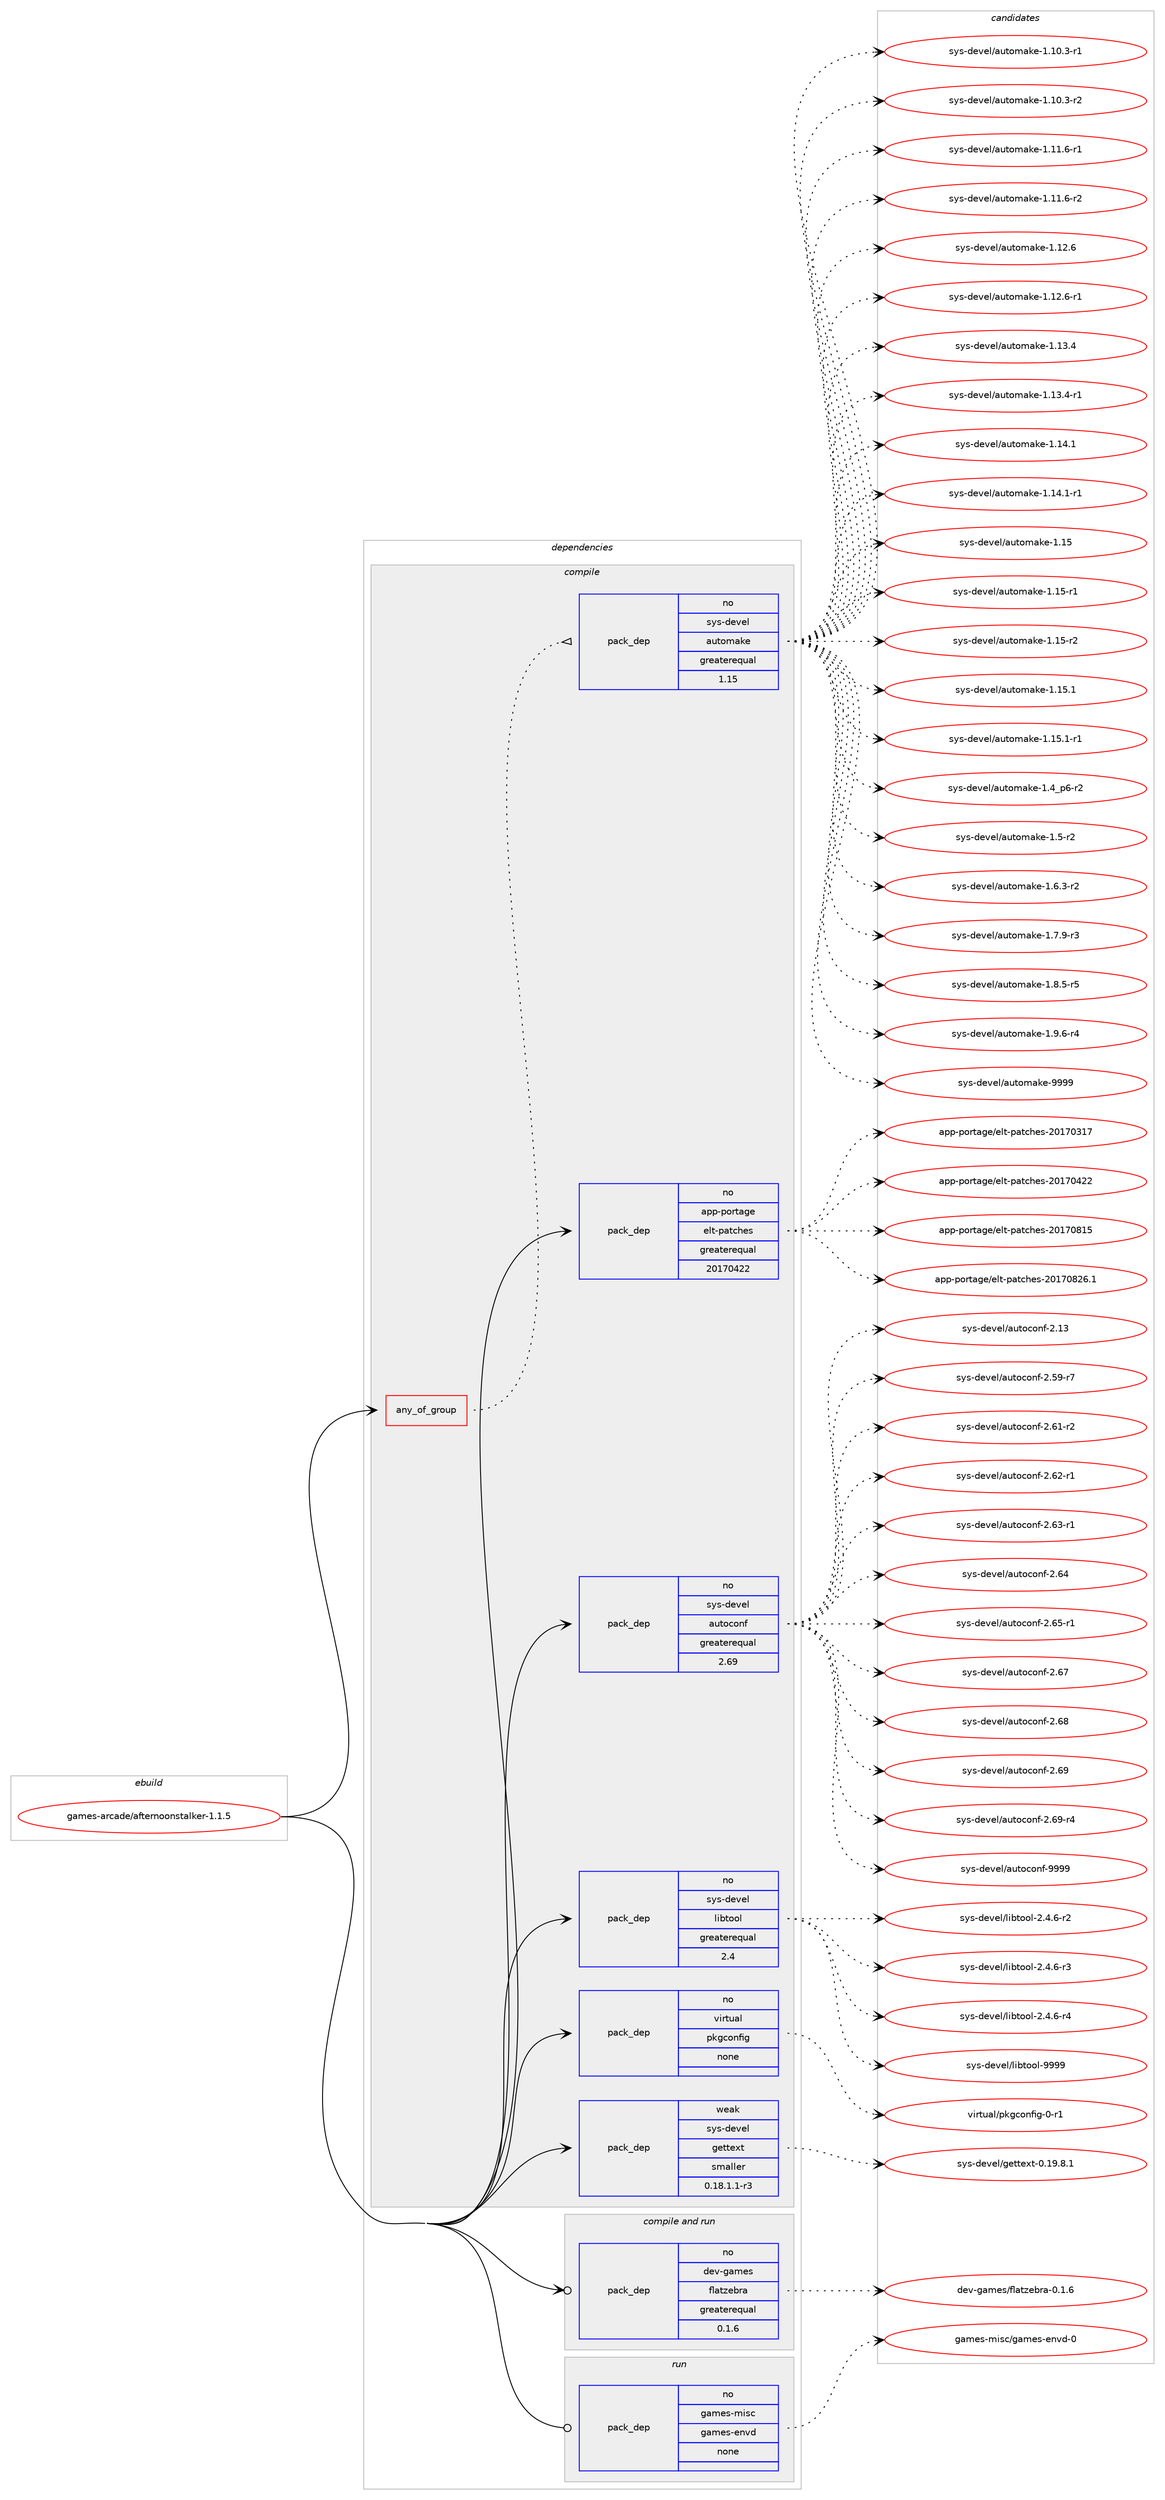 digraph prolog {

# *************
# Graph options
# *************

newrank=true;
concentrate=true;
compound=true;
graph [rankdir=LR,fontname=Helvetica,fontsize=10,ranksep=1.5];#, ranksep=2.5, nodesep=0.2];
edge  [arrowhead=vee];
node  [fontname=Helvetica,fontsize=10];

# **********
# The ebuild
# **********

subgraph cluster_leftcol {
color=gray;
rank=same;
label=<<i>ebuild</i>>;
id [label="games-arcade/afternoonstalker-1.1.5", color=red, width=4, href="../games-arcade/afternoonstalker-1.1.5.svg"];
}

# ****************
# The dependencies
# ****************

subgraph cluster_midcol {
color=gray;
label=<<i>dependencies</i>>;
subgraph cluster_compile {
fillcolor="#eeeeee";
style=filled;
label=<<i>compile</i>>;
subgraph any4333 {
dependency293686 [label=<<TABLE BORDER="0" CELLBORDER="1" CELLSPACING="0" CELLPADDING="4"><TR><TD CELLPADDING="10">any_of_group</TD></TR></TABLE>>, shape=none, color=red];subgraph pack209611 {
dependency293687 [label=<<TABLE BORDER="0" CELLBORDER="1" CELLSPACING="0" CELLPADDING="4" WIDTH="220"><TR><TD ROWSPAN="6" CELLPADDING="30">pack_dep</TD></TR><TR><TD WIDTH="110">no</TD></TR><TR><TD>sys-devel</TD></TR><TR><TD>automake</TD></TR><TR><TD>greaterequal</TD></TR><TR><TD>1.15</TD></TR></TABLE>>, shape=none, color=blue];
}
dependency293686:e -> dependency293687:w [weight=20,style="dotted",arrowhead="oinv"];
}
id:e -> dependency293686:w [weight=20,style="solid",arrowhead="vee"];
subgraph pack209612 {
dependency293688 [label=<<TABLE BORDER="0" CELLBORDER="1" CELLSPACING="0" CELLPADDING="4" WIDTH="220"><TR><TD ROWSPAN="6" CELLPADDING="30">pack_dep</TD></TR><TR><TD WIDTH="110">no</TD></TR><TR><TD>app-portage</TD></TR><TR><TD>elt-patches</TD></TR><TR><TD>greaterequal</TD></TR><TR><TD>20170422</TD></TR></TABLE>>, shape=none, color=blue];
}
id:e -> dependency293688:w [weight=20,style="solid",arrowhead="vee"];
subgraph pack209613 {
dependency293689 [label=<<TABLE BORDER="0" CELLBORDER="1" CELLSPACING="0" CELLPADDING="4" WIDTH="220"><TR><TD ROWSPAN="6" CELLPADDING="30">pack_dep</TD></TR><TR><TD WIDTH="110">no</TD></TR><TR><TD>sys-devel</TD></TR><TR><TD>autoconf</TD></TR><TR><TD>greaterequal</TD></TR><TR><TD>2.69</TD></TR></TABLE>>, shape=none, color=blue];
}
id:e -> dependency293689:w [weight=20,style="solid",arrowhead="vee"];
subgraph pack209614 {
dependency293690 [label=<<TABLE BORDER="0" CELLBORDER="1" CELLSPACING="0" CELLPADDING="4" WIDTH="220"><TR><TD ROWSPAN="6" CELLPADDING="30">pack_dep</TD></TR><TR><TD WIDTH="110">no</TD></TR><TR><TD>sys-devel</TD></TR><TR><TD>libtool</TD></TR><TR><TD>greaterequal</TD></TR><TR><TD>2.4</TD></TR></TABLE>>, shape=none, color=blue];
}
id:e -> dependency293690:w [weight=20,style="solid",arrowhead="vee"];
subgraph pack209615 {
dependency293691 [label=<<TABLE BORDER="0" CELLBORDER="1" CELLSPACING="0" CELLPADDING="4" WIDTH="220"><TR><TD ROWSPAN="6" CELLPADDING="30">pack_dep</TD></TR><TR><TD WIDTH="110">no</TD></TR><TR><TD>virtual</TD></TR><TR><TD>pkgconfig</TD></TR><TR><TD>none</TD></TR><TR><TD></TD></TR></TABLE>>, shape=none, color=blue];
}
id:e -> dependency293691:w [weight=20,style="solid",arrowhead="vee"];
subgraph pack209616 {
dependency293692 [label=<<TABLE BORDER="0" CELLBORDER="1" CELLSPACING="0" CELLPADDING="4" WIDTH="220"><TR><TD ROWSPAN="6" CELLPADDING="30">pack_dep</TD></TR><TR><TD WIDTH="110">weak</TD></TR><TR><TD>sys-devel</TD></TR><TR><TD>gettext</TD></TR><TR><TD>smaller</TD></TR><TR><TD>0.18.1.1-r3</TD></TR></TABLE>>, shape=none, color=blue];
}
id:e -> dependency293692:w [weight=20,style="solid",arrowhead="vee"];
}
subgraph cluster_compileandrun {
fillcolor="#eeeeee";
style=filled;
label=<<i>compile and run</i>>;
subgraph pack209617 {
dependency293693 [label=<<TABLE BORDER="0" CELLBORDER="1" CELLSPACING="0" CELLPADDING="4" WIDTH="220"><TR><TD ROWSPAN="6" CELLPADDING="30">pack_dep</TD></TR><TR><TD WIDTH="110">no</TD></TR><TR><TD>dev-games</TD></TR><TR><TD>flatzebra</TD></TR><TR><TD>greaterequal</TD></TR><TR><TD>0.1.6</TD></TR></TABLE>>, shape=none, color=blue];
}
id:e -> dependency293693:w [weight=20,style="solid",arrowhead="odotvee"];
}
subgraph cluster_run {
fillcolor="#eeeeee";
style=filled;
label=<<i>run</i>>;
subgraph pack209618 {
dependency293694 [label=<<TABLE BORDER="0" CELLBORDER="1" CELLSPACING="0" CELLPADDING="4" WIDTH="220"><TR><TD ROWSPAN="6" CELLPADDING="30">pack_dep</TD></TR><TR><TD WIDTH="110">no</TD></TR><TR><TD>games-misc</TD></TR><TR><TD>games-envd</TD></TR><TR><TD>none</TD></TR><TR><TD></TD></TR></TABLE>>, shape=none, color=blue];
}
id:e -> dependency293694:w [weight=20,style="solid",arrowhead="odot"];
}
}

# **************
# The candidates
# **************

subgraph cluster_choices {
rank=same;
color=gray;
label=<<i>candidates</i>>;

subgraph choice209611 {
color=black;
nodesep=1;
choice11512111545100101118101108479711711611110997107101454946494846514511449 [label="sys-devel/automake-1.10.3-r1", color=red, width=4,href="../sys-devel/automake-1.10.3-r1.svg"];
choice11512111545100101118101108479711711611110997107101454946494846514511450 [label="sys-devel/automake-1.10.3-r2", color=red, width=4,href="../sys-devel/automake-1.10.3-r2.svg"];
choice11512111545100101118101108479711711611110997107101454946494946544511449 [label="sys-devel/automake-1.11.6-r1", color=red, width=4,href="../sys-devel/automake-1.11.6-r1.svg"];
choice11512111545100101118101108479711711611110997107101454946494946544511450 [label="sys-devel/automake-1.11.6-r2", color=red, width=4,href="../sys-devel/automake-1.11.6-r2.svg"];
choice1151211154510010111810110847971171161111099710710145494649504654 [label="sys-devel/automake-1.12.6", color=red, width=4,href="../sys-devel/automake-1.12.6.svg"];
choice11512111545100101118101108479711711611110997107101454946495046544511449 [label="sys-devel/automake-1.12.6-r1", color=red, width=4,href="../sys-devel/automake-1.12.6-r1.svg"];
choice1151211154510010111810110847971171161111099710710145494649514652 [label="sys-devel/automake-1.13.4", color=red, width=4,href="../sys-devel/automake-1.13.4.svg"];
choice11512111545100101118101108479711711611110997107101454946495146524511449 [label="sys-devel/automake-1.13.4-r1", color=red, width=4,href="../sys-devel/automake-1.13.4-r1.svg"];
choice1151211154510010111810110847971171161111099710710145494649524649 [label="sys-devel/automake-1.14.1", color=red, width=4,href="../sys-devel/automake-1.14.1.svg"];
choice11512111545100101118101108479711711611110997107101454946495246494511449 [label="sys-devel/automake-1.14.1-r1", color=red, width=4,href="../sys-devel/automake-1.14.1-r1.svg"];
choice115121115451001011181011084797117116111109971071014549464953 [label="sys-devel/automake-1.15", color=red, width=4,href="../sys-devel/automake-1.15.svg"];
choice1151211154510010111810110847971171161111099710710145494649534511449 [label="sys-devel/automake-1.15-r1", color=red, width=4,href="../sys-devel/automake-1.15-r1.svg"];
choice1151211154510010111810110847971171161111099710710145494649534511450 [label="sys-devel/automake-1.15-r2", color=red, width=4,href="../sys-devel/automake-1.15-r2.svg"];
choice1151211154510010111810110847971171161111099710710145494649534649 [label="sys-devel/automake-1.15.1", color=red, width=4,href="../sys-devel/automake-1.15.1.svg"];
choice11512111545100101118101108479711711611110997107101454946495346494511449 [label="sys-devel/automake-1.15.1-r1", color=red, width=4,href="../sys-devel/automake-1.15.1-r1.svg"];
choice115121115451001011181011084797117116111109971071014549465295112544511450 [label="sys-devel/automake-1.4_p6-r2", color=red, width=4,href="../sys-devel/automake-1.4_p6-r2.svg"];
choice11512111545100101118101108479711711611110997107101454946534511450 [label="sys-devel/automake-1.5-r2", color=red, width=4,href="../sys-devel/automake-1.5-r2.svg"];
choice115121115451001011181011084797117116111109971071014549465446514511450 [label="sys-devel/automake-1.6.3-r2", color=red, width=4,href="../sys-devel/automake-1.6.3-r2.svg"];
choice115121115451001011181011084797117116111109971071014549465546574511451 [label="sys-devel/automake-1.7.9-r3", color=red, width=4,href="../sys-devel/automake-1.7.9-r3.svg"];
choice115121115451001011181011084797117116111109971071014549465646534511453 [label="sys-devel/automake-1.8.5-r5", color=red, width=4,href="../sys-devel/automake-1.8.5-r5.svg"];
choice115121115451001011181011084797117116111109971071014549465746544511452 [label="sys-devel/automake-1.9.6-r4", color=red, width=4,href="../sys-devel/automake-1.9.6-r4.svg"];
choice115121115451001011181011084797117116111109971071014557575757 [label="sys-devel/automake-9999", color=red, width=4,href="../sys-devel/automake-9999.svg"];
dependency293687:e -> choice11512111545100101118101108479711711611110997107101454946494846514511449:w [style=dotted,weight="100"];
dependency293687:e -> choice11512111545100101118101108479711711611110997107101454946494846514511450:w [style=dotted,weight="100"];
dependency293687:e -> choice11512111545100101118101108479711711611110997107101454946494946544511449:w [style=dotted,weight="100"];
dependency293687:e -> choice11512111545100101118101108479711711611110997107101454946494946544511450:w [style=dotted,weight="100"];
dependency293687:e -> choice1151211154510010111810110847971171161111099710710145494649504654:w [style=dotted,weight="100"];
dependency293687:e -> choice11512111545100101118101108479711711611110997107101454946495046544511449:w [style=dotted,weight="100"];
dependency293687:e -> choice1151211154510010111810110847971171161111099710710145494649514652:w [style=dotted,weight="100"];
dependency293687:e -> choice11512111545100101118101108479711711611110997107101454946495146524511449:w [style=dotted,weight="100"];
dependency293687:e -> choice1151211154510010111810110847971171161111099710710145494649524649:w [style=dotted,weight="100"];
dependency293687:e -> choice11512111545100101118101108479711711611110997107101454946495246494511449:w [style=dotted,weight="100"];
dependency293687:e -> choice115121115451001011181011084797117116111109971071014549464953:w [style=dotted,weight="100"];
dependency293687:e -> choice1151211154510010111810110847971171161111099710710145494649534511449:w [style=dotted,weight="100"];
dependency293687:e -> choice1151211154510010111810110847971171161111099710710145494649534511450:w [style=dotted,weight="100"];
dependency293687:e -> choice1151211154510010111810110847971171161111099710710145494649534649:w [style=dotted,weight="100"];
dependency293687:e -> choice11512111545100101118101108479711711611110997107101454946495346494511449:w [style=dotted,weight="100"];
dependency293687:e -> choice115121115451001011181011084797117116111109971071014549465295112544511450:w [style=dotted,weight="100"];
dependency293687:e -> choice11512111545100101118101108479711711611110997107101454946534511450:w [style=dotted,weight="100"];
dependency293687:e -> choice115121115451001011181011084797117116111109971071014549465446514511450:w [style=dotted,weight="100"];
dependency293687:e -> choice115121115451001011181011084797117116111109971071014549465546574511451:w [style=dotted,weight="100"];
dependency293687:e -> choice115121115451001011181011084797117116111109971071014549465646534511453:w [style=dotted,weight="100"];
dependency293687:e -> choice115121115451001011181011084797117116111109971071014549465746544511452:w [style=dotted,weight="100"];
dependency293687:e -> choice115121115451001011181011084797117116111109971071014557575757:w [style=dotted,weight="100"];
}
subgraph choice209612 {
color=black;
nodesep=1;
choice97112112451121111141169710310147101108116451129711699104101115455048495548514955 [label="app-portage/elt-patches-20170317", color=red, width=4,href="../app-portage/elt-patches-20170317.svg"];
choice97112112451121111141169710310147101108116451129711699104101115455048495548525050 [label="app-portage/elt-patches-20170422", color=red, width=4,href="../app-portage/elt-patches-20170422.svg"];
choice97112112451121111141169710310147101108116451129711699104101115455048495548564953 [label="app-portage/elt-patches-20170815", color=red, width=4,href="../app-portage/elt-patches-20170815.svg"];
choice971121124511211111411697103101471011081164511297116991041011154550484955485650544649 [label="app-portage/elt-patches-20170826.1", color=red, width=4,href="../app-portage/elt-patches-20170826.1.svg"];
dependency293688:e -> choice97112112451121111141169710310147101108116451129711699104101115455048495548514955:w [style=dotted,weight="100"];
dependency293688:e -> choice97112112451121111141169710310147101108116451129711699104101115455048495548525050:w [style=dotted,weight="100"];
dependency293688:e -> choice97112112451121111141169710310147101108116451129711699104101115455048495548564953:w [style=dotted,weight="100"];
dependency293688:e -> choice971121124511211111411697103101471011081164511297116991041011154550484955485650544649:w [style=dotted,weight="100"];
}
subgraph choice209613 {
color=black;
nodesep=1;
choice115121115451001011181011084797117116111991111101024550464951 [label="sys-devel/autoconf-2.13", color=red, width=4,href="../sys-devel/autoconf-2.13.svg"];
choice1151211154510010111810110847971171161119911111010245504653574511455 [label="sys-devel/autoconf-2.59-r7", color=red, width=4,href="../sys-devel/autoconf-2.59-r7.svg"];
choice1151211154510010111810110847971171161119911111010245504654494511450 [label="sys-devel/autoconf-2.61-r2", color=red, width=4,href="../sys-devel/autoconf-2.61-r2.svg"];
choice1151211154510010111810110847971171161119911111010245504654504511449 [label="sys-devel/autoconf-2.62-r1", color=red, width=4,href="../sys-devel/autoconf-2.62-r1.svg"];
choice1151211154510010111810110847971171161119911111010245504654514511449 [label="sys-devel/autoconf-2.63-r1", color=red, width=4,href="../sys-devel/autoconf-2.63-r1.svg"];
choice115121115451001011181011084797117116111991111101024550465452 [label="sys-devel/autoconf-2.64", color=red, width=4,href="../sys-devel/autoconf-2.64.svg"];
choice1151211154510010111810110847971171161119911111010245504654534511449 [label="sys-devel/autoconf-2.65-r1", color=red, width=4,href="../sys-devel/autoconf-2.65-r1.svg"];
choice115121115451001011181011084797117116111991111101024550465455 [label="sys-devel/autoconf-2.67", color=red, width=4,href="../sys-devel/autoconf-2.67.svg"];
choice115121115451001011181011084797117116111991111101024550465456 [label="sys-devel/autoconf-2.68", color=red, width=4,href="../sys-devel/autoconf-2.68.svg"];
choice115121115451001011181011084797117116111991111101024550465457 [label="sys-devel/autoconf-2.69", color=red, width=4,href="../sys-devel/autoconf-2.69.svg"];
choice1151211154510010111810110847971171161119911111010245504654574511452 [label="sys-devel/autoconf-2.69-r4", color=red, width=4,href="../sys-devel/autoconf-2.69-r4.svg"];
choice115121115451001011181011084797117116111991111101024557575757 [label="sys-devel/autoconf-9999", color=red, width=4,href="../sys-devel/autoconf-9999.svg"];
dependency293689:e -> choice115121115451001011181011084797117116111991111101024550464951:w [style=dotted,weight="100"];
dependency293689:e -> choice1151211154510010111810110847971171161119911111010245504653574511455:w [style=dotted,weight="100"];
dependency293689:e -> choice1151211154510010111810110847971171161119911111010245504654494511450:w [style=dotted,weight="100"];
dependency293689:e -> choice1151211154510010111810110847971171161119911111010245504654504511449:w [style=dotted,weight="100"];
dependency293689:e -> choice1151211154510010111810110847971171161119911111010245504654514511449:w [style=dotted,weight="100"];
dependency293689:e -> choice115121115451001011181011084797117116111991111101024550465452:w [style=dotted,weight="100"];
dependency293689:e -> choice1151211154510010111810110847971171161119911111010245504654534511449:w [style=dotted,weight="100"];
dependency293689:e -> choice115121115451001011181011084797117116111991111101024550465455:w [style=dotted,weight="100"];
dependency293689:e -> choice115121115451001011181011084797117116111991111101024550465456:w [style=dotted,weight="100"];
dependency293689:e -> choice115121115451001011181011084797117116111991111101024550465457:w [style=dotted,weight="100"];
dependency293689:e -> choice1151211154510010111810110847971171161119911111010245504654574511452:w [style=dotted,weight="100"];
dependency293689:e -> choice115121115451001011181011084797117116111991111101024557575757:w [style=dotted,weight="100"];
}
subgraph choice209614 {
color=black;
nodesep=1;
choice1151211154510010111810110847108105981161111111084550465246544511450 [label="sys-devel/libtool-2.4.6-r2", color=red, width=4,href="../sys-devel/libtool-2.4.6-r2.svg"];
choice1151211154510010111810110847108105981161111111084550465246544511451 [label="sys-devel/libtool-2.4.6-r3", color=red, width=4,href="../sys-devel/libtool-2.4.6-r3.svg"];
choice1151211154510010111810110847108105981161111111084550465246544511452 [label="sys-devel/libtool-2.4.6-r4", color=red, width=4,href="../sys-devel/libtool-2.4.6-r4.svg"];
choice1151211154510010111810110847108105981161111111084557575757 [label="sys-devel/libtool-9999", color=red, width=4,href="../sys-devel/libtool-9999.svg"];
dependency293690:e -> choice1151211154510010111810110847108105981161111111084550465246544511450:w [style=dotted,weight="100"];
dependency293690:e -> choice1151211154510010111810110847108105981161111111084550465246544511451:w [style=dotted,weight="100"];
dependency293690:e -> choice1151211154510010111810110847108105981161111111084550465246544511452:w [style=dotted,weight="100"];
dependency293690:e -> choice1151211154510010111810110847108105981161111111084557575757:w [style=dotted,weight="100"];
}
subgraph choice209615 {
color=black;
nodesep=1;
choice11810511411611797108471121071039911111010210510345484511449 [label="virtual/pkgconfig-0-r1", color=red, width=4,href="../virtual/pkgconfig-0-r1.svg"];
dependency293691:e -> choice11810511411611797108471121071039911111010210510345484511449:w [style=dotted,weight="100"];
}
subgraph choice209616 {
color=black;
nodesep=1;
choice1151211154510010111810110847103101116116101120116454846495746564649 [label="sys-devel/gettext-0.19.8.1", color=red, width=4,href="../sys-devel/gettext-0.19.8.1.svg"];
dependency293692:e -> choice1151211154510010111810110847103101116116101120116454846495746564649:w [style=dotted,weight="100"];
}
subgraph choice209617 {
color=black;
nodesep=1;
choice100101118451039710910111547102108971161221019811497454846494654 [label="dev-games/flatzebra-0.1.6", color=red, width=4,href="../dev-games/flatzebra-0.1.6.svg"];
dependency293693:e -> choice100101118451039710910111547102108971161221019811497454846494654:w [style=dotted,weight="100"];
}
subgraph choice209618 {
color=black;
nodesep=1;
choice1039710910111545109105115994710397109101115451011101181004548 [label="games-misc/games-envd-0", color=red, width=4,href="../games-misc/games-envd-0.svg"];
dependency293694:e -> choice1039710910111545109105115994710397109101115451011101181004548:w [style=dotted,weight="100"];
}
}

}
